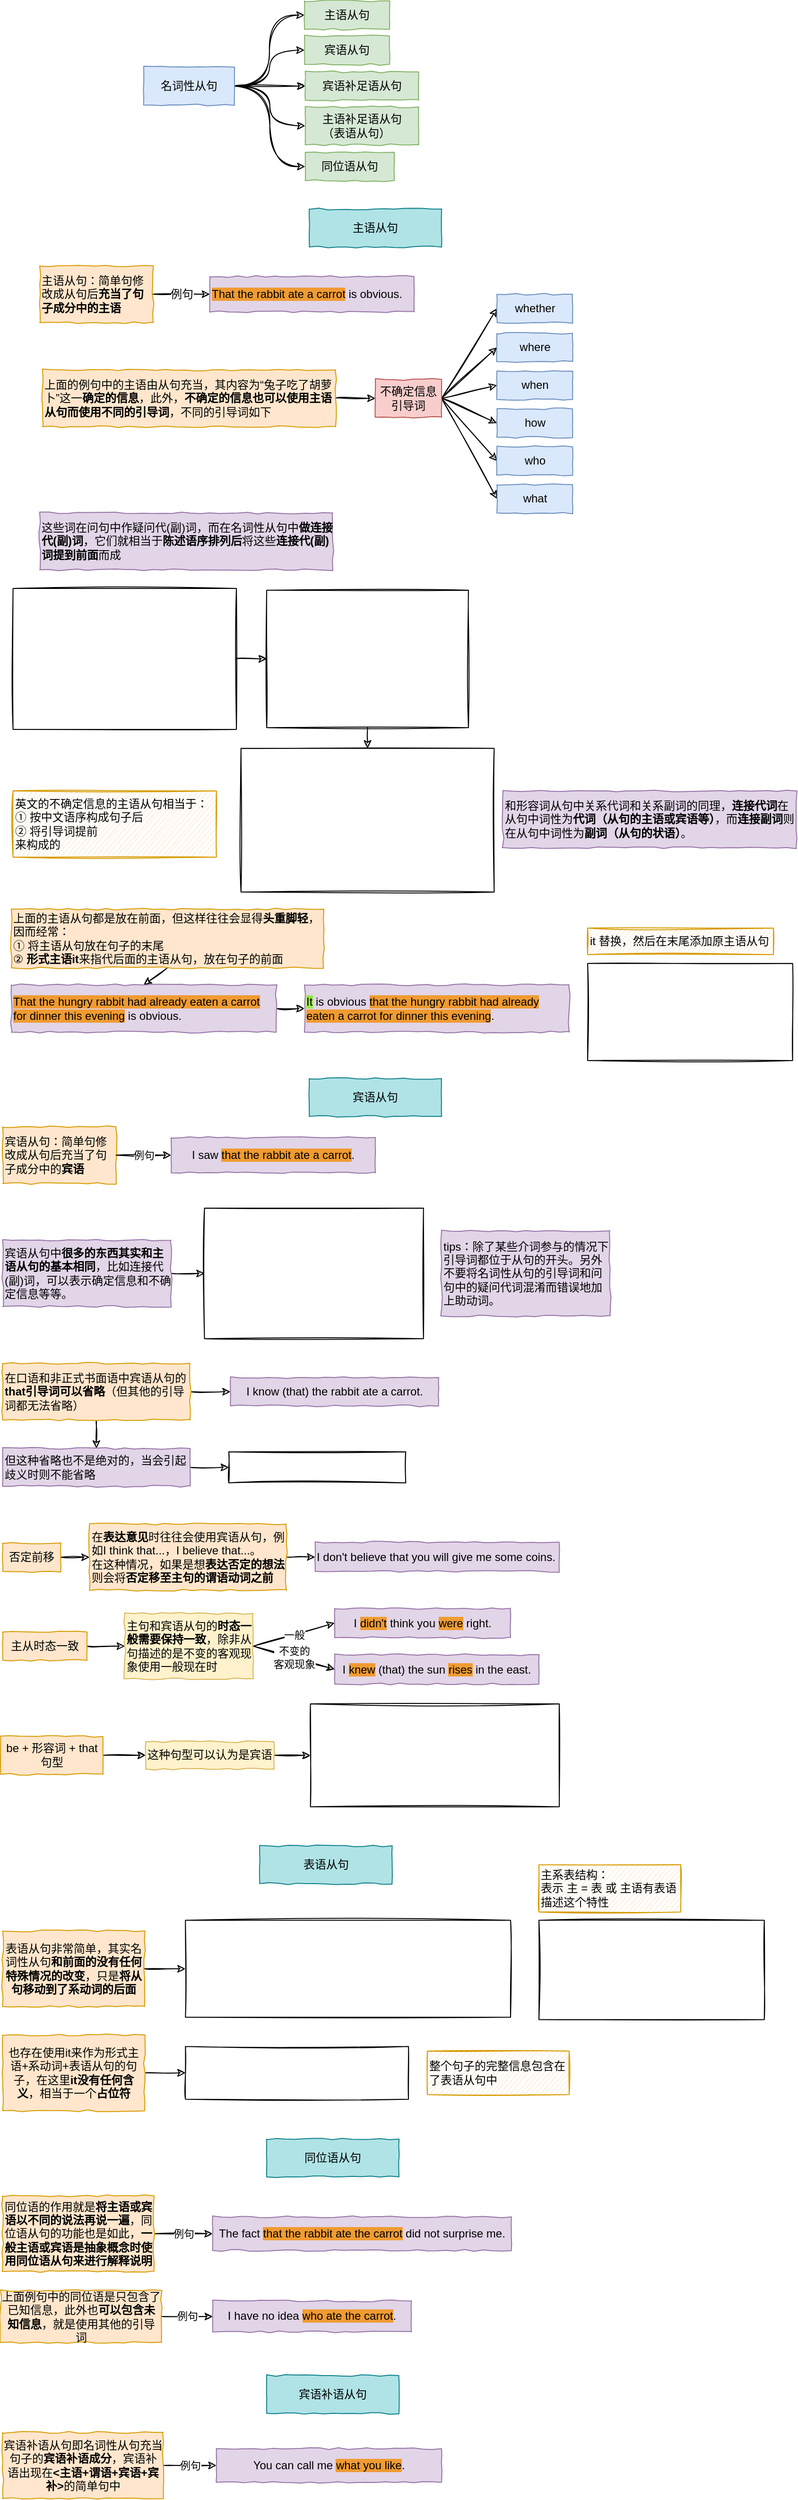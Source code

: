 <mxfile>
    <diagram id="KeAzwPrhYBdmrzgmK8_x" name="第 1 页">
        <mxGraphModel dx="814" dy="578" grid="1" gridSize="10" guides="1" tooltips="1" connect="1" arrows="1" fold="1" page="1" pageScale="1" pageWidth="827" pageHeight="1169" math="0" shadow="0">
            <root>
                <mxCell id="0"/>
                <mxCell id="1" parent="0"/>
                <mxCell id="5" value="&lt;font style=&quot;font-size: 12px&quot;&gt;例句&lt;/font&gt;" style="edgeStyle=none;html=1;sketch=1;" parent="1" source="3" target="4" edge="1">
                    <mxGeometry relative="1" as="geometry"/>
                </mxCell>
                <mxCell id="3" value="主语从句：简单句修改成从句后&lt;b&gt;充当了句子成分中的主语&lt;/b&gt;" style="rounded=0;whiteSpace=wrap;html=1;fillColor=#ffe6cc;strokeColor=#d79b00;align=left;comic=1;" parent="1" vertex="1">
                    <mxGeometry x="80" y="310" width="120" height="60" as="geometry"/>
                </mxCell>
                <mxCell id="4" value="&lt;span style=&quot;background-color: rgb(240 , 155 , 50)&quot;&gt;That the rabbit ate a carrot&lt;/span&gt; is obvious." style="whiteSpace=wrap;html=1;align=left;fillColor=#e1d5e7;strokeColor=#9673a6;rounded=0;comic=1;" parent="1" vertex="1">
                    <mxGeometry x="260" y="321.25" width="216" height="37.5" as="geometry"/>
                </mxCell>
                <mxCell id="90" style="edgeStyle=orthogonalEdgeStyle;curved=1;sketch=1;html=1;exitX=1;exitY=0.5;exitDx=0;exitDy=0;entryX=0;entryY=0.5;entryDx=0;entryDy=0;fontSize=12;" edge="1" parent="1" source="7" target="8">
                    <mxGeometry relative="1" as="geometry"/>
                </mxCell>
                <mxCell id="7" value="上面的例句中的主语由从句充当，其内容为“兔子吃了胡萝卜”这一&lt;b&gt;确定的信息&lt;/b&gt;，此外，&lt;b&gt;不确定的信息也可以使用主语从句而使用不同的引导词&lt;/b&gt;，不同的引导词如下" style="rounded=0;whiteSpace=wrap;html=1;fillColor=#ffe6cc;strokeColor=#d79b00;align=left;comic=1;" parent="1" vertex="1">
                    <mxGeometry x="82.95" y="420" width="310" height="60" as="geometry"/>
                </mxCell>
                <mxCell id="17" style="edgeStyle=none;html=1;exitX=1;exitY=0.5;exitDx=0;exitDy=0;entryX=0;entryY=0.5;entryDx=0;entryDy=0;sketch=1;" parent="1" source="8" target="9" edge="1">
                    <mxGeometry relative="1" as="geometry"/>
                </mxCell>
                <mxCell id="18" style="edgeStyle=none;html=1;exitX=1;exitY=0.5;exitDx=0;exitDy=0;entryX=0;entryY=0.5;entryDx=0;entryDy=0;sketch=1;" parent="1" source="8" target="10" edge="1">
                    <mxGeometry relative="1" as="geometry"/>
                </mxCell>
                <mxCell id="19" style="edgeStyle=none;html=1;exitX=1;exitY=0.5;exitDx=0;exitDy=0;entryX=0;entryY=0.5;entryDx=0;entryDy=0;sketch=1;" parent="1" source="8" target="11" edge="1">
                    <mxGeometry relative="1" as="geometry"/>
                </mxCell>
                <mxCell id="20" style="edgeStyle=none;html=1;exitX=1;exitY=0.5;exitDx=0;exitDy=0;entryX=0;entryY=0.5;entryDx=0;entryDy=0;sketch=1;" parent="1" source="8" target="12" edge="1">
                    <mxGeometry relative="1" as="geometry"/>
                </mxCell>
                <mxCell id="21" style="edgeStyle=none;html=1;exitX=1;exitY=0.5;exitDx=0;exitDy=0;entryX=0;entryY=0.5;entryDx=0;entryDy=0;sketch=1;" parent="1" source="8" target="13" edge="1">
                    <mxGeometry relative="1" as="geometry"/>
                </mxCell>
                <mxCell id="22" style="edgeStyle=none;html=1;exitX=1;exitY=0.5;exitDx=0;exitDy=0;entryX=0;entryY=0.5;entryDx=0;entryDy=0;sketch=1;" parent="1" source="8" target="16" edge="1">
                    <mxGeometry relative="1" as="geometry"/>
                </mxCell>
                <mxCell id="8" value="不确定信息&lt;br&gt;引导词" style="rounded=0;whiteSpace=wrap;html=1;fillColor=#f8cecc;strokeColor=#b85450;align=center;comic=1;" parent="1" vertex="1">
                    <mxGeometry x="435.03" y="430" width="70" height="40" as="geometry"/>
                </mxCell>
                <mxCell id="9" value="whether" style="rounded=0;whiteSpace=wrap;html=1;fillColor=#dae8fc;strokeColor=#6c8ebf;align=center;comic=1;" parent="1" vertex="1">
                    <mxGeometry x="563.61" y="340" width="80" height="30" as="geometry"/>
                </mxCell>
                <mxCell id="10" value="where" style="rounded=0;whiteSpace=wrap;html=1;fillColor=#dae8fc;strokeColor=#6c8ebf;align=center;comic=1;" parent="1" vertex="1">
                    <mxGeometry x="563.61" y="381.25" width="80" height="30" as="geometry"/>
                </mxCell>
                <mxCell id="11" value="when" style="rounded=0;whiteSpace=wrap;html=1;fillColor=#dae8fc;strokeColor=#6c8ebf;align=center;comic=1;" parent="1" vertex="1">
                    <mxGeometry x="563.61" y="421.25" width="80" height="30" as="geometry"/>
                </mxCell>
                <mxCell id="12" value="how" style="rounded=0;whiteSpace=wrap;html=1;fillColor=#dae8fc;strokeColor=#6c8ebf;align=center;comic=1;" parent="1" vertex="1">
                    <mxGeometry x="563.61" y="461.25" width="80" height="30" as="geometry"/>
                </mxCell>
                <mxCell id="13" value="who" style="rounded=0;whiteSpace=wrap;html=1;fillColor=#dae8fc;strokeColor=#6c8ebf;align=center;comic=1;" parent="1" vertex="1">
                    <mxGeometry x="563.61" y="501.25" width="80" height="30" as="geometry"/>
                </mxCell>
                <mxCell id="16" value="what" style="rounded=0;whiteSpace=wrap;html=1;fillColor=#dae8fc;strokeColor=#6c8ebf;align=center;comic=1;" parent="1" vertex="1">
                    <mxGeometry x="563.61" y="541.25" width="80" height="30" as="geometry"/>
                </mxCell>
                <mxCell id="23" value="这些词在问句中作疑问代(副)词，而在名词性从句中&lt;b&gt;做连接代(副)词&lt;/b&gt;，它们就相当于&lt;b&gt;陈述语序排列后&lt;/b&gt;将这些&lt;b&gt;连接代(副)词提到前面&lt;/b&gt;而成" style="rounded=0;whiteSpace=wrap;html=1;fillColor=#e1d5e7;strokeColor=#9673a6;align=left;comic=1;" parent="1" vertex="1">
                    <mxGeometry x="80" y="571.25" width="310" height="60" as="geometry"/>
                </mxCell>
                <mxCell id="27" value="和形容词从句中关系代词和关系副词的同理，&lt;b&gt;连接代词&lt;/b&gt;在从句中词性为&lt;b&gt;代词（从句的主语或宾语等）&lt;/b&gt;，而&lt;b&gt;连接副词&lt;/b&gt;则在从句中词性为&lt;b&gt;副词（从句的状语）&lt;/b&gt;。" style="rounded=0;whiteSpace=wrap;html=1;fillColor=#e1d5e7;strokeColor=#9673a6;align=left;comic=1;" parent="1" vertex="1">
                    <mxGeometry x="570" y="865" width="310" height="60" as="geometry"/>
                </mxCell>
                <mxCell id="32" style="edgeStyle=none;html=1;exitX=0.5;exitY=1;exitDx=0;exitDy=0;entryX=0.5;entryY=0;entryDx=0;entryDy=0;sketch=1;" parent="1" source="28" target="29" edge="1">
                    <mxGeometry relative="1" as="geometry"/>
                </mxCell>
                <mxCell id="28" value="上面的主语从句都是放在前面，但这样往往会显得&lt;b&gt;头重脚轻&lt;/b&gt;，因而经常：&lt;br&gt;① 将主语从句放在句子的末尾&lt;br&gt;② &lt;b&gt;形式主语it&lt;/b&gt;来指代后面的主语从句，放在句子的前面" style="rounded=0;whiteSpace=wrap;html=1;fillColor=#ffe6cc;strokeColor=#d79b00;align=left;comic=1;" parent="1" vertex="1">
                    <mxGeometry x="50" y="990" width="330" height="62" as="geometry"/>
                </mxCell>
                <mxCell id="31" value="" style="edgeStyle=none;html=1;sketch=1;" parent="1" source="29" target="30" edge="1">
                    <mxGeometry relative="1" as="geometry"/>
                </mxCell>
                <mxCell id="29" value="&lt;span style=&quot;background-color: rgb(240 , 155 , 50)&quot;&gt;That the hungry rabbit had already eaten a carrot for dinner this evening&lt;/span&gt; is obvious." style="rounded=0;whiteSpace=wrap;html=1;fillColor=#e1d5e7;strokeColor=#9673a6;align=left;comic=1;" parent="1" vertex="1">
                    <mxGeometry x="50" y="1070" width="280" height="50" as="geometry"/>
                </mxCell>
                <mxCell id="30" value="&lt;span style=&quot;background-color: rgb(152 , 232 , 72)&quot;&gt;It&lt;/span&gt; is obvious &lt;span style=&quot;background-color: rgb(240 , 155 , 50)&quot;&gt;that the hungry rabbit had already eaten a carrot for dinner this evening&lt;/span&gt;." style="rounded=0;whiteSpace=wrap;html=1;fillColor=#e1d5e7;strokeColor=#9673a6;align=left;comic=1;" parent="1" vertex="1">
                    <mxGeometry x="360" y="1070" width="280" height="50" as="geometry"/>
                </mxCell>
                <mxCell id="33" value="主语从句" style="rounded=0;whiteSpace=wrap;html=1;fillColor=#b0e3e6;strokeColor=#0e8088;align=center;comic=1;" parent="1" vertex="1">
                    <mxGeometry x="365.03" y="250" width="140" height="40" as="geometry"/>
                </mxCell>
                <mxCell id="34" value="宾语从句" style="rounded=0;whiteSpace=wrap;html=1;fillColor=#b0e3e6;strokeColor=#0e8088;align=center;comic=1;" parent="1" vertex="1">
                    <mxGeometry x="365.03" y="1169" width="140" height="40" as="geometry"/>
                </mxCell>
                <mxCell id="35" value="宾语从句：简单句修改成从句后充当了句子成分中的&lt;b&gt;宾语&lt;/b&gt;" style="rounded=0;whiteSpace=wrap;html=1;fillColor=#ffe6cc;strokeColor=#d79b00;align=left;comic=1;" parent="1" vertex="1">
                    <mxGeometry x="40.83" y="1220" width="120" height="60" as="geometry"/>
                </mxCell>
                <mxCell id="36" value="例句" style="edgeStyle=none;html=1;exitX=1;exitY=0.5;exitDx=0;exitDy=0;sketch=1;" parent="1" source="35" target="38" edge="1">
                    <mxGeometry relative="1" as="geometry">
                        <mxPoint x="169.03" y="1251.25" as="sourcePoint"/>
                    </mxGeometry>
                </mxCell>
                <mxCell id="38" value="I saw &lt;span style=&quot;background-color: rgb(240 , 155 , 50)&quot;&gt;that the rabbit ate a carrot&lt;/span&gt;." style="whiteSpace=wrap;html=1;align=center;fillColor=#e1d5e7;strokeColor=#9673a6;rounded=0;comic=1;" parent="1" vertex="1">
                    <mxGeometry x="219.03" y="1231.25" width="216" height="37.5" as="geometry"/>
                </mxCell>
                <mxCell id="41" value="" style="edgeStyle=none;html=1;exitX=1;exitY=0.5;exitDx=0;exitDy=0;entryX=0;entryY=0.5;entryDx=0;entryDy=0;sketch=1;" parent="1" source="39" target="100" edge="1">
                    <mxGeometry relative="1" as="geometry">
                        <mxPoint x="240" y="1350" as="sourcePoint"/>
                        <mxPoint x="266.1" y="1375" as="targetPoint"/>
                    </mxGeometry>
                </mxCell>
                <mxCell id="39" value="宾语从句中&lt;b&gt;很多的东西其实和主语从句的基本相同&lt;/b&gt;，比如连接代(副)词，可以表示确定信息和不确定信息等等。" style="rounded=0;whiteSpace=wrap;html=1;fillColor=#e1d5e7;strokeColor=#9673a6;align=left;comic=1;" parent="1" vertex="1">
                    <mxGeometry x="40.83" y="1340" width="178.2" height="70" as="geometry"/>
                </mxCell>
                <mxCell id="42" value="tips：除了某些介词参与的情况下引导词都位于从句的开头。另外不要将名词性从句的引导词和问句中的疑问代词混淆而错误地加上助动词。" style="rounded=0;whiteSpace=wrap;html=1;fillColor=#e1d5e7;strokeColor=#9673a6;align=left;comic=1;" parent="1" vertex="1">
                    <mxGeometry x="505.03" y="1330" width="178.2" height="90" as="geometry"/>
                </mxCell>
                <mxCell id="45" value="" style="edgeStyle=none;html=1;sketch=1;" parent="1" source="43" target="44" edge="1">
                    <mxGeometry relative="1" as="geometry"/>
                </mxCell>
                <mxCell id="47" value="" style="edgeStyle=none;html=1;sketch=1;" parent="1" source="43" target="46" edge="1">
                    <mxGeometry relative="1" as="geometry"/>
                </mxCell>
                <mxCell id="43" value="在口语和非正式书面语中宾语从句的&lt;b&gt;that引导词可以省略&lt;/b&gt;（但其他的引导词都无法省略）" style="rounded=0;whiteSpace=wrap;html=1;fillColor=#ffe6cc;strokeColor=#d79b00;align=left;comic=1;" parent="1" vertex="1">
                    <mxGeometry x="40.83" y="1470" width="198.2" height="60" as="geometry"/>
                </mxCell>
                <mxCell id="44" value="I know (that) the rabbit ate a carrot." style="rounded=0;whiteSpace=wrap;html=1;fillColor=#e1d5e7;strokeColor=#9673a6;align=center;comic=1;" parent="1" vertex="1">
                    <mxGeometry x="281.77" y="1485" width="220" height="30" as="geometry"/>
                </mxCell>
                <mxCell id="49" value="" style="edgeStyle=none;html=1;sketch=1;entryX=0;entryY=0.5;entryDx=0;entryDy=0;" parent="1" source="46" target="101" edge="1">
                    <mxGeometry relative="1" as="geometry">
                        <mxPoint x="310" y="1550" as="targetPoint"/>
                    </mxGeometry>
                </mxCell>
                <mxCell id="46" value="但这种省略也不是绝对的，当会引起歧义时则不能省略" style="rounded=0;whiteSpace=wrap;html=1;fillColor=#e1d5e7;strokeColor=#9673a6;align=left;comic=1;" parent="1" vertex="1">
                    <mxGeometry x="40.83" y="1560" width="198.2" height="40" as="geometry"/>
                </mxCell>
                <mxCell id="55" value="" style="edgeStyle=none;html=1;sketch=1;" parent="1" source="52" target="54" edge="1">
                    <mxGeometry relative="1" as="geometry"/>
                </mxCell>
                <mxCell id="52" value="在&lt;b&gt;表达意见&lt;/b&gt;时往往会使用宾语从句，例如I think that...，I believe that...。&lt;br&gt;在这种情况，如果是想&lt;b&gt;表达否定的想法&lt;/b&gt;则会将&lt;b&gt;否定移至主句的谓语动词之前&lt;/b&gt;" style="rounded=0;whiteSpace=wrap;html=1;fillColor=#ffe6cc;strokeColor=#d79b00;align=left;comic=1;" parent="1" vertex="1">
                    <mxGeometry x="132.67" y="1640" width="208.2" height="70" as="geometry"/>
                </mxCell>
                <mxCell id="54" value="I don't believe that you will give me some coins." style="whiteSpace=wrap;html=1;align=left;fillColor=#e1d5e7;strokeColor=#9673a6;rounded=0;comic=1;" parent="1" vertex="1">
                    <mxGeometry x="371.3" y="1659" width="258.2" height="31" as="geometry"/>
                </mxCell>
                <mxCell id="58" value="" style="edgeStyle=none;html=1;sketch=1;" parent="1" source="56" target="57" edge="1">
                    <mxGeometry relative="1" as="geometry"/>
                </mxCell>
                <mxCell id="56" value="主从时态一致" style="rounded=0;whiteSpace=wrap;html=1;fillColor=#ffe6cc;strokeColor=#d79b00;align=center;comic=1;" parent="1" vertex="1">
                    <mxGeometry x="40.83" y="1754" width="89.17" height="30" as="geometry"/>
                </mxCell>
                <mxCell id="60" value="一般" style="edgeStyle=none;html=1;exitX=1;exitY=0.5;exitDx=0;exitDy=0;entryX=0;entryY=0.5;entryDx=0;entryDy=0;sketch=1;" parent="1" source="57" target="59" edge="1">
                    <mxGeometry relative="1" as="geometry"/>
                </mxCell>
                <mxCell id="63" value="不变的&lt;br&gt;客观现象" style="edgeStyle=none;html=1;exitX=1;exitY=0.5;exitDx=0;exitDy=0;entryX=0;entryY=0.5;entryDx=0;entryDy=0;sketch=1;" parent="1" source="57" target="62" edge="1">
                    <mxGeometry relative="1" as="geometry"/>
                </mxCell>
                <mxCell id="57" value="主句和宾语从句的&lt;b&gt;时态一般需要保持一致&lt;/b&gt;，除非从句描述的是不变的客观现象使用一般现在时" style="whiteSpace=wrap;html=1;fillColor=#fff2cc;strokeColor=#d6b656;rounded=0;align=left;comic=1;" parent="1" vertex="1">
                    <mxGeometry x="170" y="1734.5" width="135.9" height="69" as="geometry"/>
                </mxCell>
                <mxCell id="59" value="I &lt;span style=&quot;background-color: rgb(240 , 155 , 50)&quot;&gt;didn't&lt;/span&gt; think you &lt;span style=&quot;background-color: rgb(240 , 155 , 50)&quot;&gt;were&lt;/span&gt; right." style="whiteSpace=wrap;html=1;align=center;fillColor=#e1d5e7;strokeColor=#9673a6;rounded=0;comic=1;" parent="1" vertex="1">
                    <mxGeometry x="392" y="1729" width="186" height="31" as="geometry"/>
                </mxCell>
                <mxCell id="62" value="I &lt;span style=&quot;background-color: rgb(240 , 155 , 50)&quot;&gt;knew&lt;/span&gt; (that) the sun &lt;span style=&quot;background-color: rgb(240 , 155 , 50)&quot;&gt;rises&lt;/span&gt; in the east." style="whiteSpace=wrap;html=1;align=center;fillColor=#e1d5e7;strokeColor=#9673a6;rounded=0;comic=1;" parent="1" vertex="1">
                    <mxGeometry x="392" y="1778" width="216" height="31" as="geometry"/>
                </mxCell>
                <mxCell id="67" value="" style="edgeStyle=none;html=1;sketch=1;" parent="1" source="65" target="66" edge="1">
                    <mxGeometry relative="1" as="geometry"/>
                </mxCell>
                <mxCell id="65" value="be + 形容词 + that句型" style="rounded=0;whiteSpace=wrap;html=1;fillColor=#ffe6cc;strokeColor=#d79b00;align=center;comic=1;" parent="1" vertex="1">
                    <mxGeometry x="38.75" y="1864.41" width="108.2" height="40" as="geometry"/>
                </mxCell>
                <mxCell id="69" style="edgeStyle=none;html=1;exitX=1;exitY=0.5;exitDx=0;exitDy=0;sketch=1;entryX=0;entryY=0.5;entryDx=0;entryDy=0;" parent="1" source="66" target="104" edge="1">
                    <mxGeometry relative="1" as="geometry">
                        <mxPoint x="357.92" y="1898.51" as="targetPoint"/>
                    </mxGeometry>
                </mxCell>
                <mxCell id="66" value="这种句型可以认为是宾语" style="whiteSpace=wrap;html=1;fillColor=#fff2cc;strokeColor=#d6b656;rounded=0;align=left;comic=1;" parent="1" vertex="1">
                    <mxGeometry x="192.02" y="1869.98" width="135.9" height="28.85" as="geometry"/>
                </mxCell>
                <mxCell id="71" value="表语从句" style="rounded=0;whiteSpace=wrap;html=1;fillColor=#b0e3e6;strokeColor=#0e8088;align=center;comic=1;" parent="1" vertex="1">
                    <mxGeometry x="312.63" y="1980" width="140" height="40" as="geometry"/>
                </mxCell>
                <mxCell id="74" value="" style="edgeStyle=none;html=1;sketch=1;entryX=0;entryY=0.5;entryDx=0;entryDy=0;" parent="1" source="73" target="107" edge="1">
                    <mxGeometry relative="1" as="geometry">
                        <mxPoint x="230" y="2120" as="targetPoint"/>
                    </mxGeometry>
                </mxCell>
                <mxCell id="73" value="表语从句非常简单，其实名词性从句&lt;b&gt;和前面的没有任何特殊情况的改变&lt;/b&gt;，只是&lt;b&gt;将从句移动到了系动词的后面&lt;/b&gt;" style="rounded=0;whiteSpace=wrap;html=1;fillColor=#ffe6cc;strokeColor=#d79b00;align=center;comic=1;" parent="1" vertex="1">
                    <mxGeometry x="40.83" y="2070" width="150" height="80" as="geometry"/>
                </mxCell>
                <mxCell id="77" value="" style="edgeStyle=none;html=1;shadow=0;sketch=1;entryX=0;entryY=0.5;entryDx=0;entryDy=0;" parent="1" source="75" target="109" edge="1">
                    <mxGeometry relative="1" as="geometry">
                        <mxPoint x="240.83" y="2220" as="targetPoint"/>
                    </mxGeometry>
                </mxCell>
                <mxCell id="75" value="也存在使用it来作为形式主语+系动词+表语从句的句子，在这里&lt;b&gt;it没有任何含义&lt;/b&gt;，相当于一个&lt;b&gt;占位符&lt;/b&gt;" style="rounded=0;whiteSpace=wrap;html=1;fillColor=#ffe6cc;strokeColor=#d79b00;align=center;comic=1;" parent="1" vertex="1">
                    <mxGeometry x="40.83" y="2180" width="150" height="80" as="geometry"/>
                </mxCell>
                <mxCell id="Gx980_7J1kaSHP0zucbP-77" value="同位语从句" style="rounded=0;whiteSpace=wrap;html=1;fillColor=#b0e3e6;strokeColor=#0e8088;align=center;comic=1;" parent="1" vertex="1">
                    <mxGeometry x="320" y="2290" width="140" height="40" as="geometry"/>
                </mxCell>
                <mxCell id="Gx980_7J1kaSHP0zucbP-80" value="例句" style="edgeStyle=none;html=1;exitX=1;exitY=0.5;exitDx=0;exitDy=0;entryX=0;entryY=0.5;entryDx=0;entryDy=0;sketch=1;" parent="1" source="Gx980_7J1kaSHP0zucbP-78" target="Gx980_7J1kaSHP0zucbP-79" edge="1">
                    <mxGeometry relative="1" as="geometry"/>
                </mxCell>
                <mxCell id="Gx980_7J1kaSHP0zucbP-78" value="同位语的作用就是&lt;b&gt;将主语或宾语以不同的说法再说一遍&lt;/b&gt;，同位语从句的功能也是如此，&lt;b&gt;一般主语或宾语是抽象概念时使用同位语从句来进行解释说明&lt;/b&gt;" style="rounded=0;whiteSpace=wrap;html=1;fillColor=#ffe6cc;strokeColor=#d79b00;align=center;comic=1;" parent="1" vertex="1">
                    <mxGeometry x="40.83" y="2350" width="160" height="80" as="geometry"/>
                </mxCell>
                <mxCell id="Gx980_7J1kaSHP0zucbP-79" value="The fact &lt;span style=&quot;background-color: rgb(240 , 155 , 50)&quot;&gt;that the rabbit ate the carrot&lt;/span&gt; did not surprise me." style="whiteSpace=wrap;html=1;align=center;fillColor=#e1d5e7;strokeColor=#9673a6;rounded=0;comic=1;" parent="1" vertex="1">
                    <mxGeometry x="262.85" y="2372.25" width="316" height="35.5" as="geometry"/>
                </mxCell>
                <mxCell id="Gx980_7J1kaSHP0zucbP-84" value="例句" style="edgeStyle=none;html=1;sketch=1;" parent="1" source="Gx980_7J1kaSHP0zucbP-82" target="Gx980_7J1kaSHP0zucbP-83" edge="1">
                    <mxGeometry relative="1" as="geometry"/>
                </mxCell>
                <mxCell id="Gx980_7J1kaSHP0zucbP-82" value="上面例句中的同位语是只包含了已知信息，此外也&lt;b&gt;可以包含未知信息&lt;/b&gt;，就是使用其他的引导词" style="rounded=0;whiteSpace=wrap;html=1;fillColor=#ffe6cc;strokeColor=#d79b00;align=center;comic=1;" parent="1" vertex="1">
                    <mxGeometry x="38.75" y="2450" width="170" height="55" as="geometry"/>
                </mxCell>
                <mxCell id="Gx980_7J1kaSHP0zucbP-83" value="I have no idea &lt;span style=&quot;background-color: rgb(240 , 155 , 50)&quot;&gt;who ate the carrot&lt;/span&gt;." style="whiteSpace=wrap;html=1;align=center;fillColor=#e1d5e7;strokeColor=#9673a6;rounded=0;comic=1;" parent="1" vertex="1">
                    <mxGeometry x="263" y="2461.12" width="210" height="32.75" as="geometry"/>
                </mxCell>
                <mxCell id="Gx980_7J1kaSHP0zucbP-88" value="宾语补语从句" style="rounded=0;whiteSpace=wrap;html=1;fillColor=#b0e3e6;strokeColor=#0e8088;align=center;comic=1;" parent="1" vertex="1">
                    <mxGeometry x="320" y="2540" width="140" height="40" as="geometry"/>
                </mxCell>
                <mxCell id="Gx980_7J1kaSHP0zucbP-91" value="例句" style="edgeStyle=none;html=1;sketch=1;" parent="1" source="Gx980_7J1kaSHP0zucbP-89" target="Gx980_7J1kaSHP0zucbP-90" edge="1">
                    <mxGeometry relative="1" as="geometry"/>
                </mxCell>
                <mxCell id="Gx980_7J1kaSHP0zucbP-89" value="宾语补语从句即名词性从句充当句子的&lt;b&gt;宾语补语成分&lt;/b&gt;，宾语补语出现在&lt;b&gt;&amp;lt;主语+谓语+宾语+宾补&amp;gt;&lt;/b&gt;的简单句中" style="rounded=0;whiteSpace=wrap;html=1;fillColor=#ffe6cc;strokeColor=#d79b00;align=center;comic=1;" parent="1" vertex="1">
                    <mxGeometry x="40.83" y="2600" width="170" height="70" as="geometry"/>
                </mxCell>
                <mxCell id="Gx980_7J1kaSHP0zucbP-90" value="You can call me &lt;span style=&quot;background-color: rgb(240 , 155 , 50)&quot;&gt;what you like&lt;/span&gt;." style="whiteSpace=wrap;html=1;fillColor=#e1d5e7;strokeColor=#9673a6;rounded=0;comic=1;" parent="1" vertex="1">
                    <mxGeometry x="266.87" y="2617.25" width="238.2" height="35.5" as="geometry"/>
                </mxCell>
                <mxCell id="78" style="edgeStyle=orthogonalEdgeStyle;html=1;exitX=1;exitY=0.5;exitDx=0;exitDy=0;entryX=0;entryY=0.5;entryDx=0;entryDy=0;sketch=1;curved=1;" edge="1" parent="1" source="83" target="84">
                    <mxGeometry relative="1" as="geometry"/>
                </mxCell>
                <mxCell id="79" style="edgeStyle=orthogonalEdgeStyle;html=1;exitX=1;exitY=0.5;exitDx=0;exitDy=0;entryX=0;entryY=0.5;entryDx=0;entryDy=0;sketch=1;curved=1;" edge="1" parent="1" source="83" target="85">
                    <mxGeometry relative="1" as="geometry"/>
                </mxCell>
                <mxCell id="80" style="edgeStyle=orthogonalEdgeStyle;html=1;exitX=1;exitY=0.5;exitDx=0;exitDy=0;entryX=0;entryY=0.5;entryDx=0;entryDy=0;sketch=1;curved=1;" edge="1" parent="1" source="83" target="87">
                    <mxGeometry relative="1" as="geometry"/>
                </mxCell>
                <mxCell id="81" style="edgeStyle=orthogonalEdgeStyle;html=1;exitX=1;exitY=0.5;exitDx=0;exitDy=0;entryX=0;entryY=0.5;entryDx=0;entryDy=0;sketch=1;curved=1;" edge="1" parent="1" source="83" target="86">
                    <mxGeometry relative="1" as="geometry"/>
                </mxCell>
                <mxCell id="82" style="edgeStyle=orthogonalEdgeStyle;html=1;exitX=1;exitY=0.5;exitDx=0;exitDy=0;entryX=0;entryY=0.5;entryDx=0;entryDy=0;sketch=1;curved=1;" edge="1" parent="1" source="83" target="88">
                    <mxGeometry relative="1" as="geometry"/>
                </mxCell>
                <mxCell id="83" value="&lt;div style=&quot;text-align: left&quot;&gt;名词性从句&lt;/div&gt;" style="text;html=1;strokeColor=#6c8ebf;fillColor=#dae8fc;align=center;verticalAlign=middle;whiteSpace=wrap;rounded=0;comic=1;" vertex="1" parent="1">
                    <mxGeometry x="190" y="100" width="95.9" height="40" as="geometry"/>
                </mxCell>
                <mxCell id="84" value="&lt;div style=&quot;text-align: left&quot;&gt;主语从句&lt;/div&gt;" style="text;html=1;strokeColor=#82b366;fillColor=#d5e8d4;align=center;verticalAlign=middle;whiteSpace=wrap;rounded=0;comic=1;" vertex="1" parent="1">
                    <mxGeometry x="360" y="30" width="90" height="30" as="geometry"/>
                </mxCell>
                <mxCell id="85" value="&lt;div style=&quot;text-align: left&quot;&gt;宾语从句&lt;/div&gt;" style="text;html=1;strokeColor=#82b366;fillColor=#d5e8d4;align=center;verticalAlign=middle;whiteSpace=wrap;rounded=0;comic=1;" vertex="1" parent="1">
                    <mxGeometry x="360" y="67" width="90" height="30" as="geometry"/>
                </mxCell>
                <mxCell id="86" value="&lt;div style=&quot;text-align: left&quot;&gt;主语补足语从句&lt;/div&gt;&lt;div style=&quot;text-align: left&quot;&gt;（表语从句）&lt;/div&gt;" style="text;html=1;strokeColor=#82b366;fillColor=#d5e8d4;align=center;verticalAlign=middle;whiteSpace=wrap;rounded=0;comic=1;" vertex="1" parent="1">
                    <mxGeometry x="360.85" y="142" width="120" height="40" as="geometry"/>
                </mxCell>
                <mxCell id="87" value="&lt;div style=&quot;text-align: left&quot;&gt;宾语补足语从句&lt;/div&gt;" style="text;html=1;strokeColor=#82b366;fillColor=#d5e8d4;align=center;verticalAlign=middle;whiteSpace=wrap;rounded=0;comic=1;" vertex="1" parent="1">
                    <mxGeometry x="360.85" y="105" width="120" height="30" as="geometry"/>
                </mxCell>
                <mxCell id="88" value="&lt;div style=&quot;text-align: left&quot;&gt;同位语从句&lt;/div&gt;" style="text;html=1;strokeColor=#82b366;fillColor=#d5e8d4;align=center;verticalAlign=middle;whiteSpace=wrap;rounded=0;comic=1;" vertex="1" parent="1">
                    <mxGeometry x="360.85" y="190" width="94.1" height="30" as="geometry"/>
                </mxCell>
                <mxCell id="93" style="edgeStyle=orthogonalEdgeStyle;curved=1;sketch=1;html=1;exitX=1;exitY=0.5;exitDx=0;exitDy=0;entryX=0;entryY=0.5;entryDx=0;entryDy=0;fontSize=12;" edge="1" parent="1" source="91" target="92">
                    <mxGeometry relative="1" as="geometry"/>
                </mxCell>
                <mxCell id="91" value="" style="shape=image;imageAspect=0;aspect=fixed;verticalLabelPosition=bottom;verticalAlign=top;comic=1;fontSize=12;image=https://codereaper-image-bed.oss-cn-shenzhen.aliyuncs.com/img/image-20221025132722259.png;imageBorder=default;sketch=1;" vertex="1" parent="1">
                    <mxGeometry x="51.8" y="651" width="236.26" height="149.03" as="geometry"/>
                </mxCell>
                <mxCell id="95" style="sketch=1;html=1;exitX=0.5;exitY=1;exitDx=0;exitDy=0;entryX=0.5;entryY=0;entryDx=0;entryDy=0;fontSize=12;" edge="1" parent="1" source="92" target="94">
                    <mxGeometry relative="1" as="geometry"/>
                </mxCell>
                <mxCell id="92" value="" style="shape=image;imageAspect=0;aspect=fixed;verticalLabelPosition=bottom;verticalAlign=top;comic=1;sketch=1;fontSize=12;image=https://codereaper-image-bed.oss-cn-shenzhen.aliyuncs.com/img/image-20221025132826580.png;imageBorder=default;" vertex="1" parent="1">
                    <mxGeometry x="320.06" y="652.87" width="213.43" height="145.3" as="geometry"/>
                </mxCell>
                <mxCell id="94" value="" style="shape=image;imageAspect=0;aspect=fixed;verticalLabelPosition=bottom;verticalAlign=top;comic=1;sketch=1;fontSize=12;image=https://codereaper-image-bed.oss-cn-shenzhen.aliyuncs.com/img/image-20221025132950793.png;imageBorder=default;" vertex="1" parent="1">
                    <mxGeometry x="292.88" y="820" width="267.79" height="151.92" as="geometry"/>
                </mxCell>
                <mxCell id="96" value="英文的不确定信息的主语从句相当于：&lt;br&gt;① 按中文语序构成句子后&lt;br&gt;② 将引导词提前&lt;br&gt;来构成的" style="rounded=0;whiteSpace=wrap;html=1;fillColor=#ffe6cc;strokeColor=#d79b00;align=left;comic=1;sketch=1;" vertex="1" parent="1">
                    <mxGeometry x="51.8" y="865" width="215.07" height="70" as="geometry"/>
                </mxCell>
                <mxCell id="97" value="" style="shape=image;imageAspect=0;aspect=fixed;verticalLabelPosition=bottom;verticalAlign=top;comic=1;sketch=1;fontSize=12;image=https://codereaper-image-bed.oss-cn-shenzhen.aliyuncs.com/img/image-20221025134018216.png;imageBorder=default;" vertex="1" parent="1">
                    <mxGeometry x="659.5" y="1047.41" width="216.84" height="102.59" as="geometry"/>
                </mxCell>
                <mxCell id="98" value="it 替换，然后在末尾添加原主语从句" style="rounded=0;whiteSpace=wrap;html=1;fillColor=#ffe6cc;strokeColor=#d79b00;align=left;comic=1;sketch=1;" vertex="1" parent="1">
                    <mxGeometry x="659.5" y="1010" width="196.51" height="27.96" as="geometry"/>
                </mxCell>
                <mxCell id="100" value="" style="shape=image;imageAspect=0;aspect=fixed;verticalLabelPosition=bottom;verticalAlign=top;comic=1;sketch=1;fontSize=12;image=https://codereaper-image-bed.oss-cn-shenzhen.aliyuncs.com/img/image-20221025134340815.png;imageBorder=default;" vertex="1" parent="1">
                    <mxGeometry x="254.29" y="1305.96" width="231.61" height="138.08" as="geometry"/>
                </mxCell>
                <mxCell id="101" value="" style="shape=image;imageAspect=0;aspect=fixed;verticalLabelPosition=bottom;verticalAlign=top;comic=1;sketch=1;fontSize=12;image=https://codereaper-image-bed.oss-cn-shenzhen.aliyuncs.com/img/image-20221025134633655.png;imageBorder=default;" vertex="1" parent="1">
                    <mxGeometry x="280" y="1563.62" width="187.14" height="32.75" as="geometry"/>
                </mxCell>
                <mxCell id="103" style="edgeStyle=none;sketch=1;html=1;exitX=1;exitY=0.5;exitDx=0;exitDy=0;entryX=0;entryY=0.5;entryDx=0;entryDy=0;fontSize=12;comic=1;" edge="1" parent="1" source="102" target="52">
                    <mxGeometry relative="1" as="geometry"/>
                </mxCell>
                <mxCell id="102" value="否定前移" style="rounded=0;whiteSpace=wrap;html=1;fillColor=#ffe6cc;strokeColor=#d79b00;align=center;comic=1;" vertex="1" parent="1">
                    <mxGeometry x="40.83" y="1660" width="61.33" height="30" as="geometry"/>
                </mxCell>
                <mxCell id="104" value="" style="shape=image;imageAspect=0;aspect=fixed;verticalLabelPosition=bottom;verticalAlign=top;comic=1;sketch=1;fontSize=12;image=https://codereaper-image-bed.oss-cn-shenzhen.aliyuncs.com/img/image-20221025135202222.png;imageBorder=default;" vertex="1" parent="1">
                    <mxGeometry x="366.33" y="1830" width="263.17" height="108.81" as="geometry"/>
                </mxCell>
                <mxCell id="105" value="" style="shape=image;imageAspect=0;aspect=fixed;verticalLabelPosition=bottom;verticalAlign=top;comic=1;sketch=1;fontSize=12;image=https://codereaper-image-bed.oss-cn-shenzhen.aliyuncs.com/img/image-20221025135552987.png;imageBorder=default;" vertex="1" parent="1">
                    <mxGeometry x="608" y="2058.75" width="238.34" height="104.96" as="geometry"/>
                </mxCell>
                <mxCell id="106" value="&lt;div&gt;&lt;span&gt;主系表结构：&lt;/span&gt;&lt;/div&gt;&lt;div&gt;&lt;span&gt;表示 主 = 表 或 主语有表语描述这个特性&lt;/span&gt;&lt;/div&gt;" style="rounded=0;whiteSpace=wrap;html=1;fillColor=#ffe6cc;strokeColor=#d79b00;align=left;comic=1;sketch=1;" vertex="1" parent="1">
                    <mxGeometry x="608" y="2000" width="150" height="50" as="geometry"/>
                </mxCell>
                <mxCell id="107" value="" style="shape=image;imageAspect=0;aspect=fixed;verticalLabelPosition=bottom;verticalAlign=top;comic=1;sketch=1;fontSize=12;image=https://codereaper-image-bed.oss-cn-shenzhen.aliyuncs.com/img/image-20221025135712495.png;imageBorder=default;" vertex="1" parent="1">
                    <mxGeometry x="234.13" y="2058.75" width="343.87" height="102.5" as="geometry"/>
                </mxCell>
                <mxCell id="108" value="整个句子的完整信息包含在了表语从句中" style="rounded=0;whiteSpace=wrap;html=1;fillColor=#ffe6cc;strokeColor=#d79b00;align=left;comic=1;sketch=1;" vertex="1" parent="1">
                    <mxGeometry x="490.0" y="2197" width="150" height="46" as="geometry"/>
                </mxCell>
                <mxCell id="109" value="" style="shape=image;imageAspect=0;aspect=fixed;verticalLabelPosition=bottom;verticalAlign=top;comic=1;sketch=1;fontSize=12;image=https://codereaper-image-bed.oss-cn-shenzhen.aliyuncs.com/img/image-20221025135949592.png;imageBorder=default;" vertex="1" parent="1">
                    <mxGeometry x="234.13" y="2192.1" width="235.9" height="55.8" as="geometry"/>
                </mxCell>
            </root>
        </mxGraphModel>
    </diagram>
</mxfile>